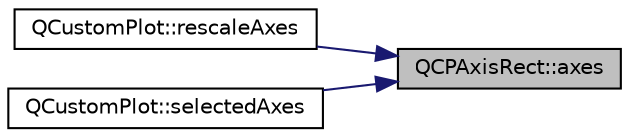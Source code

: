 digraph "QCPAxisRect::axes"
{
 // LATEX_PDF_SIZE
  edge [fontname="Helvetica",fontsize="10",labelfontname="Helvetica",labelfontsize="10"];
  node [fontname="Helvetica",fontsize="10",shape=record];
  rankdir="RL";
  Node1 [label="QCPAxisRect::axes",height=0.2,width=0.4,color="black", fillcolor="grey75", style="filled", fontcolor="black",tooltip=" "];
  Node1 -> Node2 [dir="back",color="midnightblue",fontsize="10",style="solid",fontname="Helvetica"];
  Node2 [label="QCustomPlot::rescaleAxes",height=0.2,width=0.4,color="black", fillcolor="white", style="filled",URL="$classQCustomPlot.html#ad86528f2cee6c7e446dea4a6e8839935",tooltip=" "];
  Node1 -> Node3 [dir="back",color="midnightblue",fontsize="10",style="solid",fontname="Helvetica"];
  Node3 [label="QCustomPlot::selectedAxes",height=0.2,width=0.4,color="black", fillcolor="white", style="filled",URL="$classQCustomPlot.html#a7e6b07792b1cb2c31681596582d14dbe",tooltip=" "];
}
